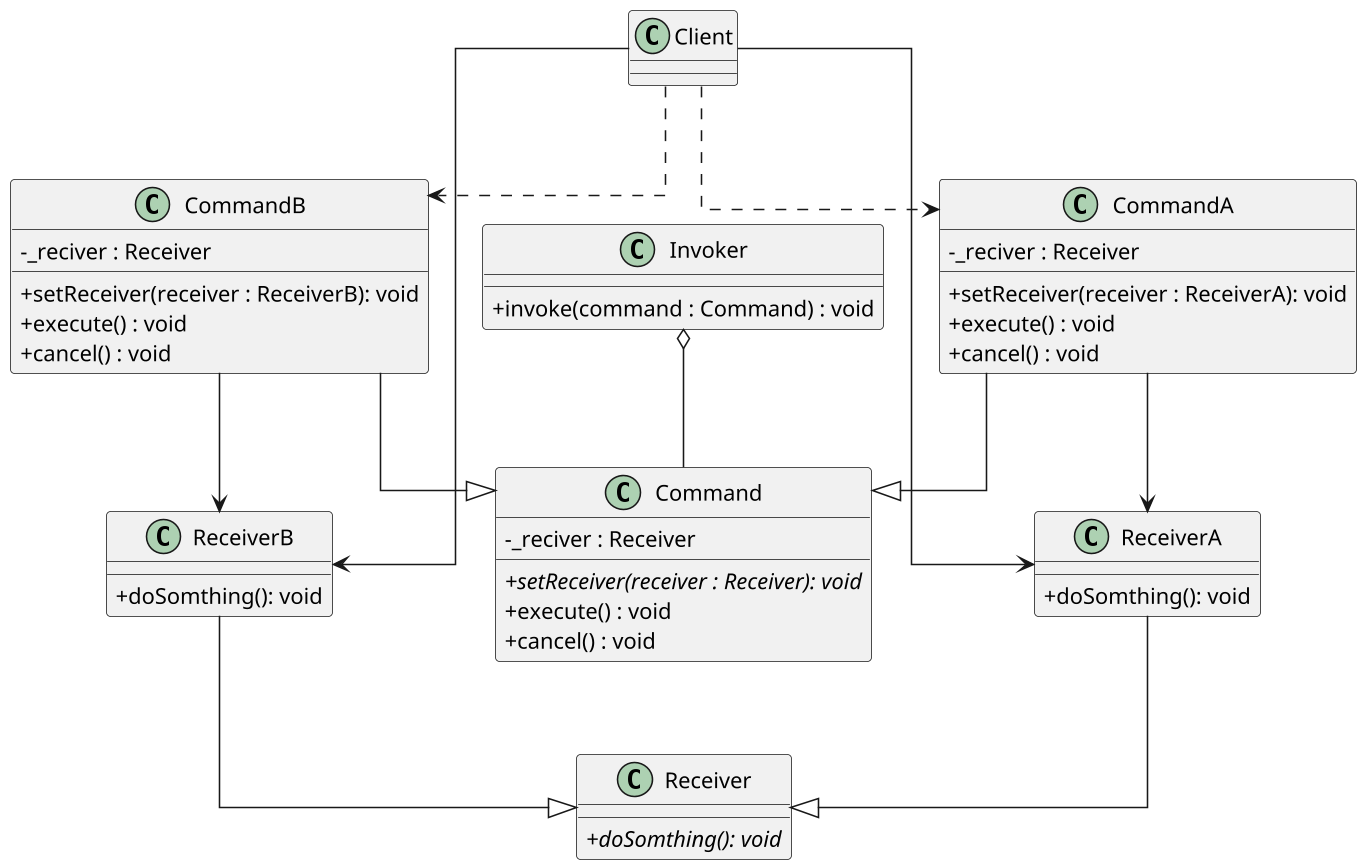 @startuml

skinparam classAttributeIconSize 0
skinparam linetype ortho
skinparam defaultTextAlignment center
skinparam dpi 150
' up to down direction

class Receiver {
     {abstract} + doSomthing(): void
}

class ReceiverA {
     + doSomthing(): void
}

class ReceiverB {
     + doSomthing(): void
}

class Command {
     - _reciver : Receiver
    {abstract} + setReceiver(receiver : Receiver): void 
    + execute() : void
    + cancel() : void
}

class CommandA {
     - _reciver : Receiver
    + setReceiver(receiver : ReceiverA): void 
    + execute() : void
    + cancel() : void
}

class CommandB {
     - _reciver : Receiver
    + setReceiver(receiver : ReceiverB): void 
    + execute() : void
    + cancel() : void
}

class Invoker {
     + invoke(command : Command) : void
}

class Client {

}


ReceiverA --|> Receiver
ReceiverB --|> Receiver

CommandA --|> Command
CommandB --|> Command

CommandA --> ReceiverA
CommandB --> ReceiverB

Invoker o-- Command
Client --> ReceiverA
Client --> ReceiverB
Client ..> CommandA
Client ..> CommandB
@enduml
